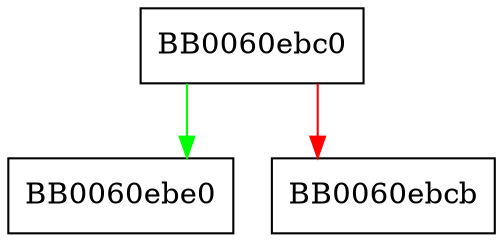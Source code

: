 digraph OBJ_cmp {
  node [shape="box"];
  graph [splines=ortho];
  BB0060ebc0 -> BB0060ebe0 [color="green"];
  BB0060ebc0 -> BB0060ebcb [color="red"];
}